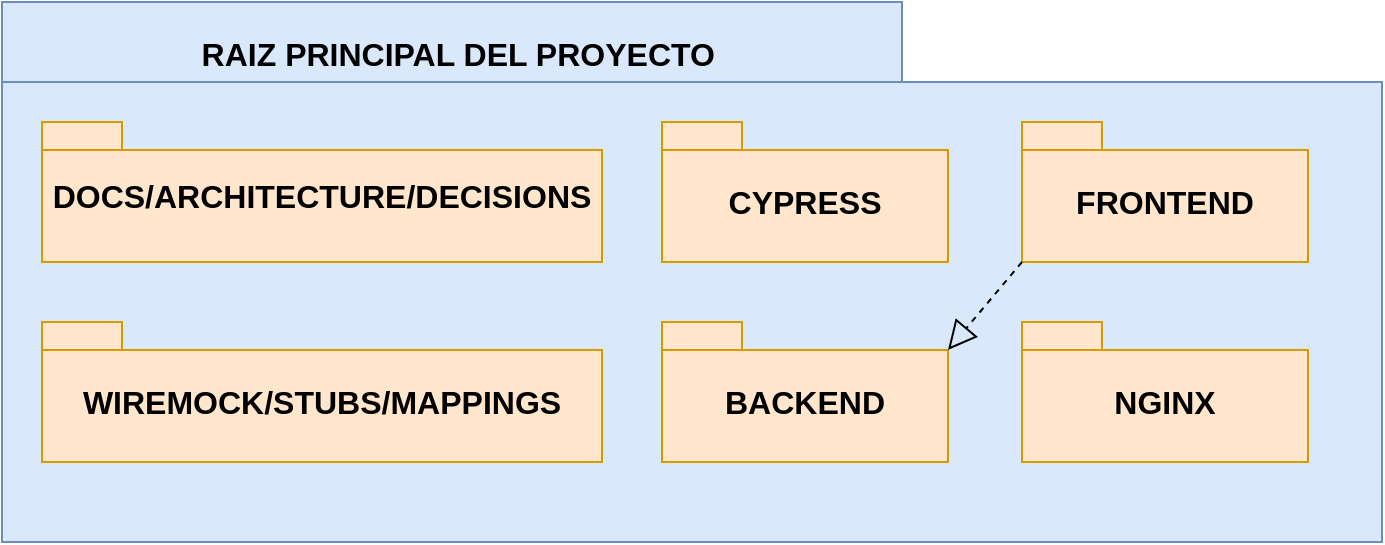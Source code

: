 <mxfile version="26.0.16">
  <diagram name="Página-1" id="Q93YfZ2ZbSImWUiIogn_">
    <mxGraphModel dx="1050" dy="569" grid="1" gridSize="10" guides="1" tooltips="1" connect="1" arrows="1" fold="1" page="1" pageScale="1" pageWidth="827" pageHeight="1169" math="0" shadow="0">
      <root>
        <mxCell id="0" />
        <mxCell id="1" parent="0" />
        <mxCell id="rRisfjTU_rlZq0tatjZk-1" value="&amp;nbsp; &amp;nbsp; &amp;nbsp; &amp;nbsp; &amp;nbsp; &amp;nbsp; &amp;nbsp; &amp;nbsp; &amp;nbsp; &amp;nbsp; &amp;nbsp; RAIZ PRINCIPAL DEL PROYECTO" style="shape=folder;fontStyle=1;spacingTop=10;tabWidth=450;tabHeight=40;tabPosition=left;html=1;whiteSpace=wrap;fillColor=#dae8fc;strokeColor=#6c8ebf;verticalAlign=top;align=left;fontSize=16;" vertex="1" parent="1">
          <mxGeometry x="70" y="110" width="690" height="270" as="geometry" />
        </mxCell>
        <mxCell id="rRisfjTU_rlZq0tatjZk-2" value="&lt;span id=&quot;docs-internal-guid-bf31eb83-7fff-66d8-4a39-cdeafa06d319&quot;&gt;&lt;span style=&quot;font-family: Arial, sans-serif; font-variant-numeric: normal; font-variant-east-asian: normal; font-variant-alternates: normal; font-variant-position: normal; font-variant-emoji: normal; text-decoration-skip-ink: none; vertical-align: baseline; white-space-collapse: preserve;&quot;&gt;WIREMOCK/STUBS/MAPPINGS&lt;/span&gt;&lt;/span&gt;" style="shape=folder;fontStyle=1;spacingTop=10;tabWidth=40;tabHeight=14;tabPosition=left;html=1;whiteSpace=wrap;verticalAlign=middle;fillColor=#ffe6cc;strokeColor=#d79b00;labelBackgroundColor=none;fontColor=#000000;fontSize=16;" vertex="1" parent="1">
          <mxGeometry x="90" y="270" width="280" height="70" as="geometry" />
        </mxCell>
        <mxCell id="rRisfjTU_rlZq0tatjZk-3" value="NGINX" style="shape=folder;fontStyle=1;spacingTop=10;tabWidth=40;tabHeight=14;tabPosition=left;html=1;whiteSpace=wrap;verticalAlign=middle;fillColor=#ffe6cc;strokeColor=#d79b00;fontSize=16;" vertex="1" parent="1">
          <mxGeometry x="580" y="270" width="143" height="70" as="geometry" />
        </mxCell>
        <mxCell id="rRisfjTU_rlZq0tatjZk-4" value="FRONTEND" style="shape=folder;fontStyle=1;spacingTop=10;tabWidth=40;tabHeight=14;tabPosition=left;html=1;whiteSpace=wrap;verticalAlign=middle;fillColor=#ffe6cc;strokeColor=#d79b00;fontSize=16;" vertex="1" parent="1">
          <mxGeometry x="580" y="170" width="143" height="70" as="geometry" />
        </mxCell>
        <mxCell id="rRisfjTU_rlZq0tatjZk-5" value="CYPRESS" style="shape=folder;fontStyle=1;spacingTop=10;tabWidth=40;tabHeight=14;tabPosition=left;html=1;whiteSpace=wrap;verticalAlign=middle;fillColor=#ffe6cc;strokeColor=#d79b00;align=center;fontSize=16;" vertex="1" parent="1">
          <mxGeometry x="400" y="170" width="143" height="70" as="geometry" />
        </mxCell>
        <mxCell id="rRisfjTU_rlZq0tatjZk-7" value="BACKEND" style="shape=folder;fontStyle=1;spacingTop=10;tabWidth=40;tabHeight=14;tabPosition=left;html=1;whiteSpace=wrap;verticalAlign=middle;fillColor=#ffe6cc;strokeColor=#d79b00;fontSize=16;" vertex="1" parent="1">
          <mxGeometry x="400" y="270" width="143" height="70" as="geometry" />
        </mxCell>
        <mxCell id="rRisfjTU_rlZq0tatjZk-40" value="&lt;span id=&quot;docs-internal-guid-c4f8f5a2-7fff-a26a-38e5-7b9e291a62f5&quot;&gt;&lt;p dir=&quot;ltr&quot; style=&quot;line-height:1.38;margin-top:0pt;margin-bottom:0pt;&quot;&gt;&lt;span style=&quot;font-family: Arial, sans-serif; font-variant-numeric: normal; font-variant-east-asian: normal; font-variant-alternates: normal; font-variant-position: normal; font-variant-emoji: normal; vertical-align: baseline; white-space-collapse: preserve;&quot;&gt;DOCS/ARCHITECTURE/DECISIONS&lt;/span&gt;&lt;/p&gt;&lt;div&gt;&lt;span style=&quot;font-family: Arial, sans-serif; font-variant-numeric: normal; font-variant-east-asian: normal; font-variant-alternates: normal; font-variant-position: normal; font-variant-emoji: normal; vertical-align: baseline; white-space-collapse: preserve;&quot;&gt;&lt;br&gt;&lt;/span&gt;&lt;/div&gt;&lt;/span&gt;" style="shape=folder;fontStyle=1;spacingTop=10;tabWidth=40;tabHeight=14;tabPosition=left;html=1;whiteSpace=wrap;verticalAlign=bottom;fillColor=#ffe6cc;strokeColor=#d79b00;fontColor=#000000;labelBackgroundColor=none;fontSize=16;" vertex="1" parent="1">
          <mxGeometry x="90" y="170" width="280" height="70" as="geometry" />
        </mxCell>
        <mxCell id="rRisfjTU_rlZq0tatjZk-43" style="edgeStyle=orthogonalEdgeStyle;rounded=0;orthogonalLoop=1;jettySize=auto;html=1;exitX=1;exitY=0.5;exitDx=0;exitDy=0;" edge="1" parent="1">
          <mxGeometry relative="1" as="geometry">
            <mxPoint x="461" y="131" as="sourcePoint" />
            <mxPoint x="461" y="131" as="targetPoint" />
          </mxGeometry>
        </mxCell>
        <mxCell id="rRisfjTU_rlZq0tatjZk-44" value="" style="endArrow=block;dashed=1;endFill=0;endSize=12;html=1;rounded=0;exitX=0;exitY=0;exitDx=0;exitDy=70;exitPerimeter=0;entryX=0;entryY=0;entryDx=143;entryDy=14;entryPerimeter=0;" edge="1" parent="1" source="rRisfjTU_rlZq0tatjZk-4" target="rRisfjTU_rlZq0tatjZk-7">
          <mxGeometry width="160" relative="1" as="geometry">
            <mxPoint x="450" y="320" as="sourcePoint" />
            <mxPoint x="610" y="320" as="targetPoint" />
          </mxGeometry>
        </mxCell>
      </root>
    </mxGraphModel>
  </diagram>
</mxfile>
